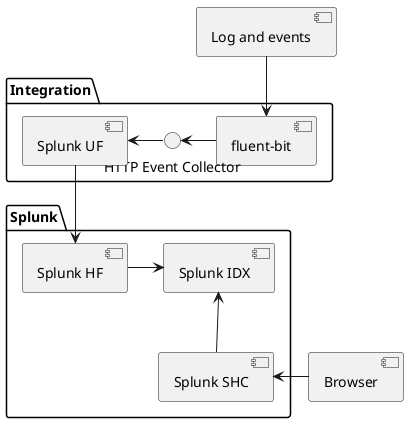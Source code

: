@startuml
skinparam componentStyle uml2

component "Log and events" as DataSource

package "Integration" {
  component "fluent-bit" as fluentbit
  interface "HTTP Event Collector" as HEC
  component "Splunk UF" as UF
}

package Splunk {
  component "Splunk HF" as HF
  component "Splunk IDX" as IDX
  component "Splunk SHC" as SHC
}

component Browser

DataSource -d-> fluentbit
fluentbit -l-> HEC
HEC -l-> UF
UF -d-> HF
HF -r-> IDX
SHC -u-> IDX

Browser -r-> SHC


@enduml


